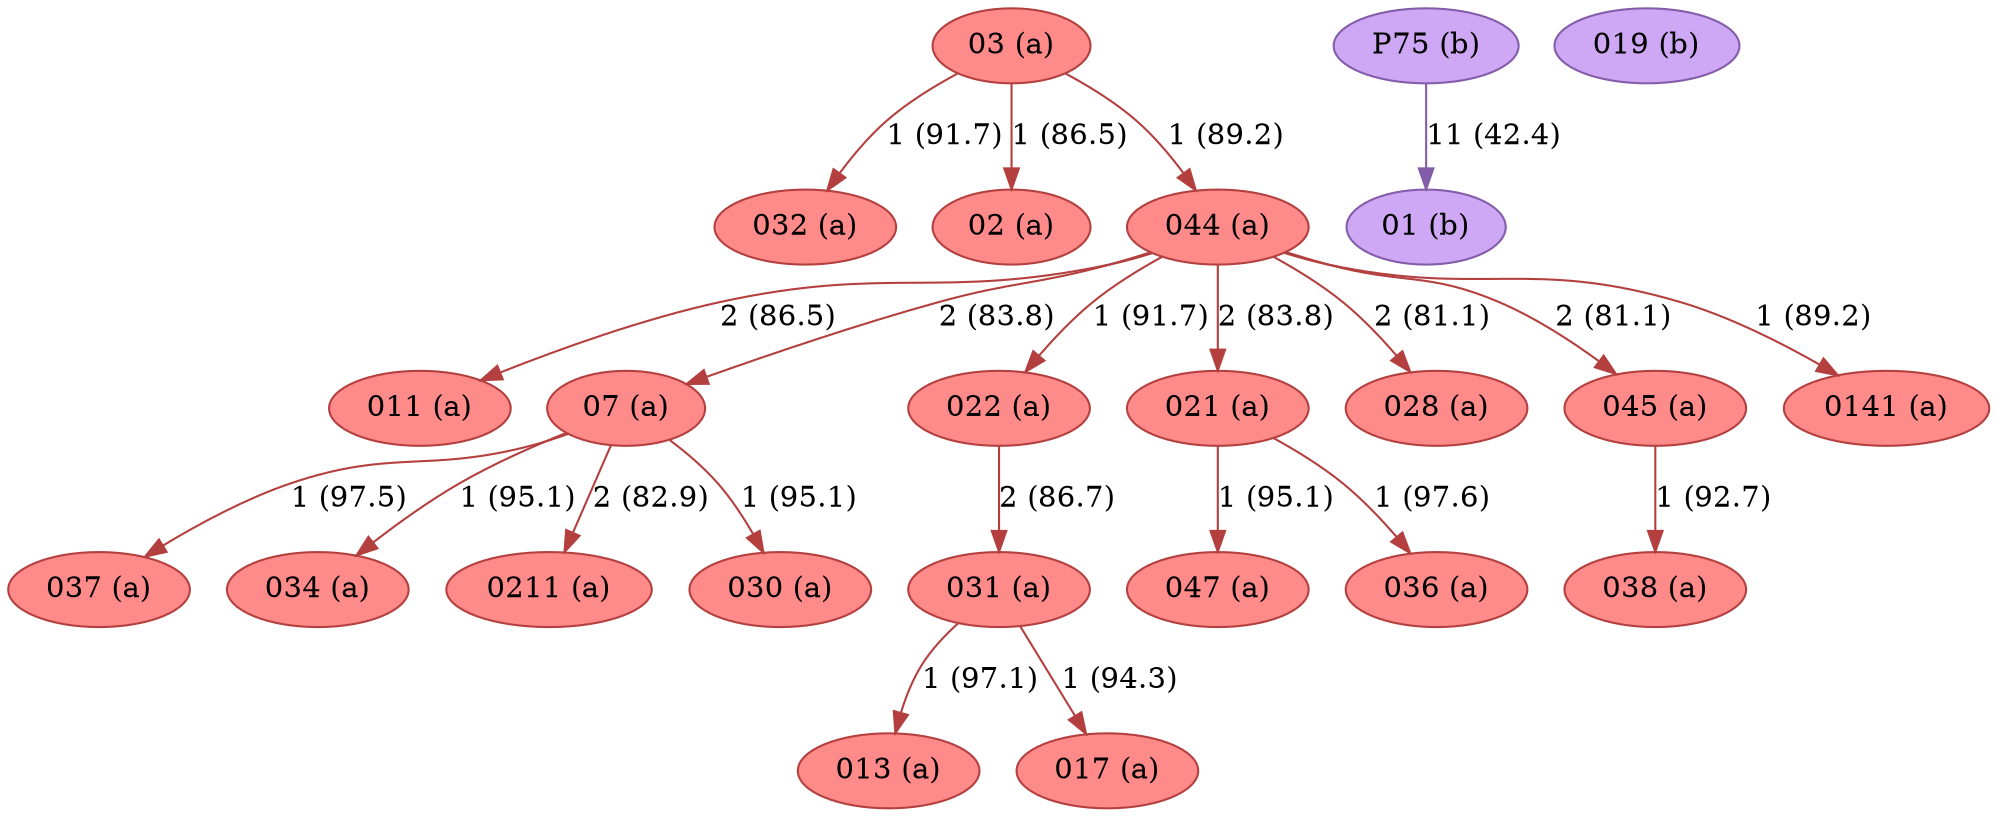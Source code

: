 strict digraph G {
"013 (a)" [fillcolor="#FF8A8A", color="#b43f3f", style=filled];
"01 (b)" [fillcolor="#CEA8F4", color="#835da9", style=filled];
"011 (a)" [fillcolor="#FF8A8A", color="#b43f3f", style=filled];
"017 (a)" [fillcolor="#FF8A8A", color="#b43f3f", style=filled];
"07 (a)" [fillcolor="#FF8A8A", color="#b43f3f", style=filled];
"032 (a)" [fillcolor="#FF8A8A", color="#b43f3f", style=filled];
"022 (a)" [fillcolor="#FF8A8A", color="#b43f3f", style=filled];
"021 (a)" [fillcolor="#FF8A8A", color="#b43f3f", style=filled];
"028 (a)" [fillcolor="#FF8A8A", color="#b43f3f", style=filled];
"047 (a)" [fillcolor="#FF8A8A", color="#b43f3f", style=filled];
"037 (a)" [fillcolor="#FF8A8A", color="#b43f3f", style=filled];
"02 (a)" [fillcolor="#FF8A8A", color="#b43f3f", style=filled];
"036 (a)" [fillcolor="#FF8A8A", color="#b43f3f", style=filled];
"P75 (b)" [fillcolor="#CEA8F4", color="#835da9", style=filled];
"019 (b)" [fillcolor="#CEA8F4", color="#835da9", style=filled];
"045 (a)" [fillcolor="#FF8A8A", color="#b43f3f", style=filled];
"03 (a)" [fillcolor="#FF8A8A", color="#b43f3f", style=filled];
"038 (a)" [fillcolor="#FF8A8A", color="#b43f3f", style=filled];
"034 (a)" [fillcolor="#FF8A8A", color="#b43f3f", style=filled];
"0211 (a)" [fillcolor="#FF8A8A", color="#b43f3f", style=filled];
"044 (a)" [fillcolor="#FF8A8A", color="#b43f3f", style=filled];
"0141 (a)" [fillcolor="#FF8A8A", color="#b43f3f", style=filled];
"030 (a)" [fillcolor="#FF8A8A", color="#b43f3f", style=filled];
"031 (a)" [fillcolor="#FF8A8A", color="#b43f3f", style=filled];
"07 (a)" -> "030 (a)"  [color="#b43f3f", label="1 (95.1)"];
"07 (a)" -> "034 (a)"  [color="#b43f3f", label="1 (95.1)"];
"07 (a)" -> "0211 (a)"  [color="#b43f3f", label="2 (82.9)"];
"07 (a)" -> "037 (a)"  [color="#b43f3f", label="1 (97.5)"];
"022 (a)" -> "031 (a)"  [color="#b43f3f", label="2 (86.7)"];
"021 (a)" -> "036 (a)"  [color="#b43f3f", label="1 (97.6)"];
"021 (a)" -> "047 (a)"  [color="#b43f3f", label="1 (95.1)"];
"P75 (b)" -> "01 (b)"  [color="#835da9", label="11 (42.4)"];
"045 (a)" -> "038 (a)"  [color="#b43f3f", label="1 (92.7)"];
"03 (a)" -> "044 (a)"  [color="#b43f3f", label="1 (89.2)"];
"03 (a)" -> "032 (a)"  [color="#b43f3f", label="1 (91.7)"];
"03 (a)" -> "02 (a)"  [color="#b43f3f", label="1 (86.5)"];
"044 (a)" -> "045 (a)"  [color="#b43f3f", label="2 (81.1)"];
"044 (a)" -> "0141 (a)"  [color="#b43f3f", label="1 (89.2)"];
"044 (a)" -> "021 (a)"  [color="#b43f3f", label="2 (83.8)"];
"044 (a)" -> "07 (a)"  [color="#b43f3f", label="2 (83.8)"];
"044 (a)" -> "022 (a)"  [color="#b43f3f", label="1 (91.7)"];
"044 (a)" -> "011 (a)"  [color="#b43f3f", label="2 (86.5)"];
"044 (a)" -> "028 (a)"  [color="#b43f3f", label="2 (81.1)"];
"031 (a)" -> "013 (a)"  [color="#b43f3f", label="1 (97.1)"];
"031 (a)" -> "017 (a)"  [color="#b43f3f", label="1 (94.3)"];
}
